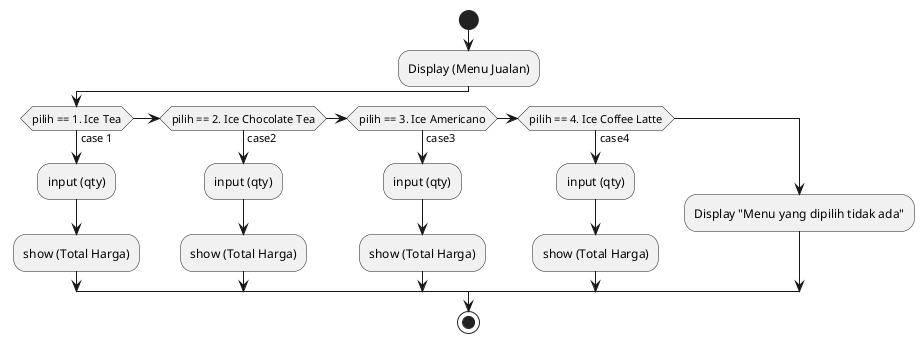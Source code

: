 @startuml Tugas 6
start
:Display (Menu Jualan);
        if (pilih == 1. Ice Tea) then (case 1)
                :input (qty);
                :show (Total Harga);
        elseif (pilih == 2. Ice Chocolate Tea) then (case2)
                :input (qty);
                :show (Total Harga);
        elseif (pilih == 3. Ice Americano) then (case3)
                :input (qty);
                :show (Total Harga);
        elseif (pilih == 4. Ice Coffee Latte) then (case4)
                :input (qty);
                :show (Total Harga);
        else
                :Display "Menu yang dipilih tidak ada";
        endif
stop
@enduml